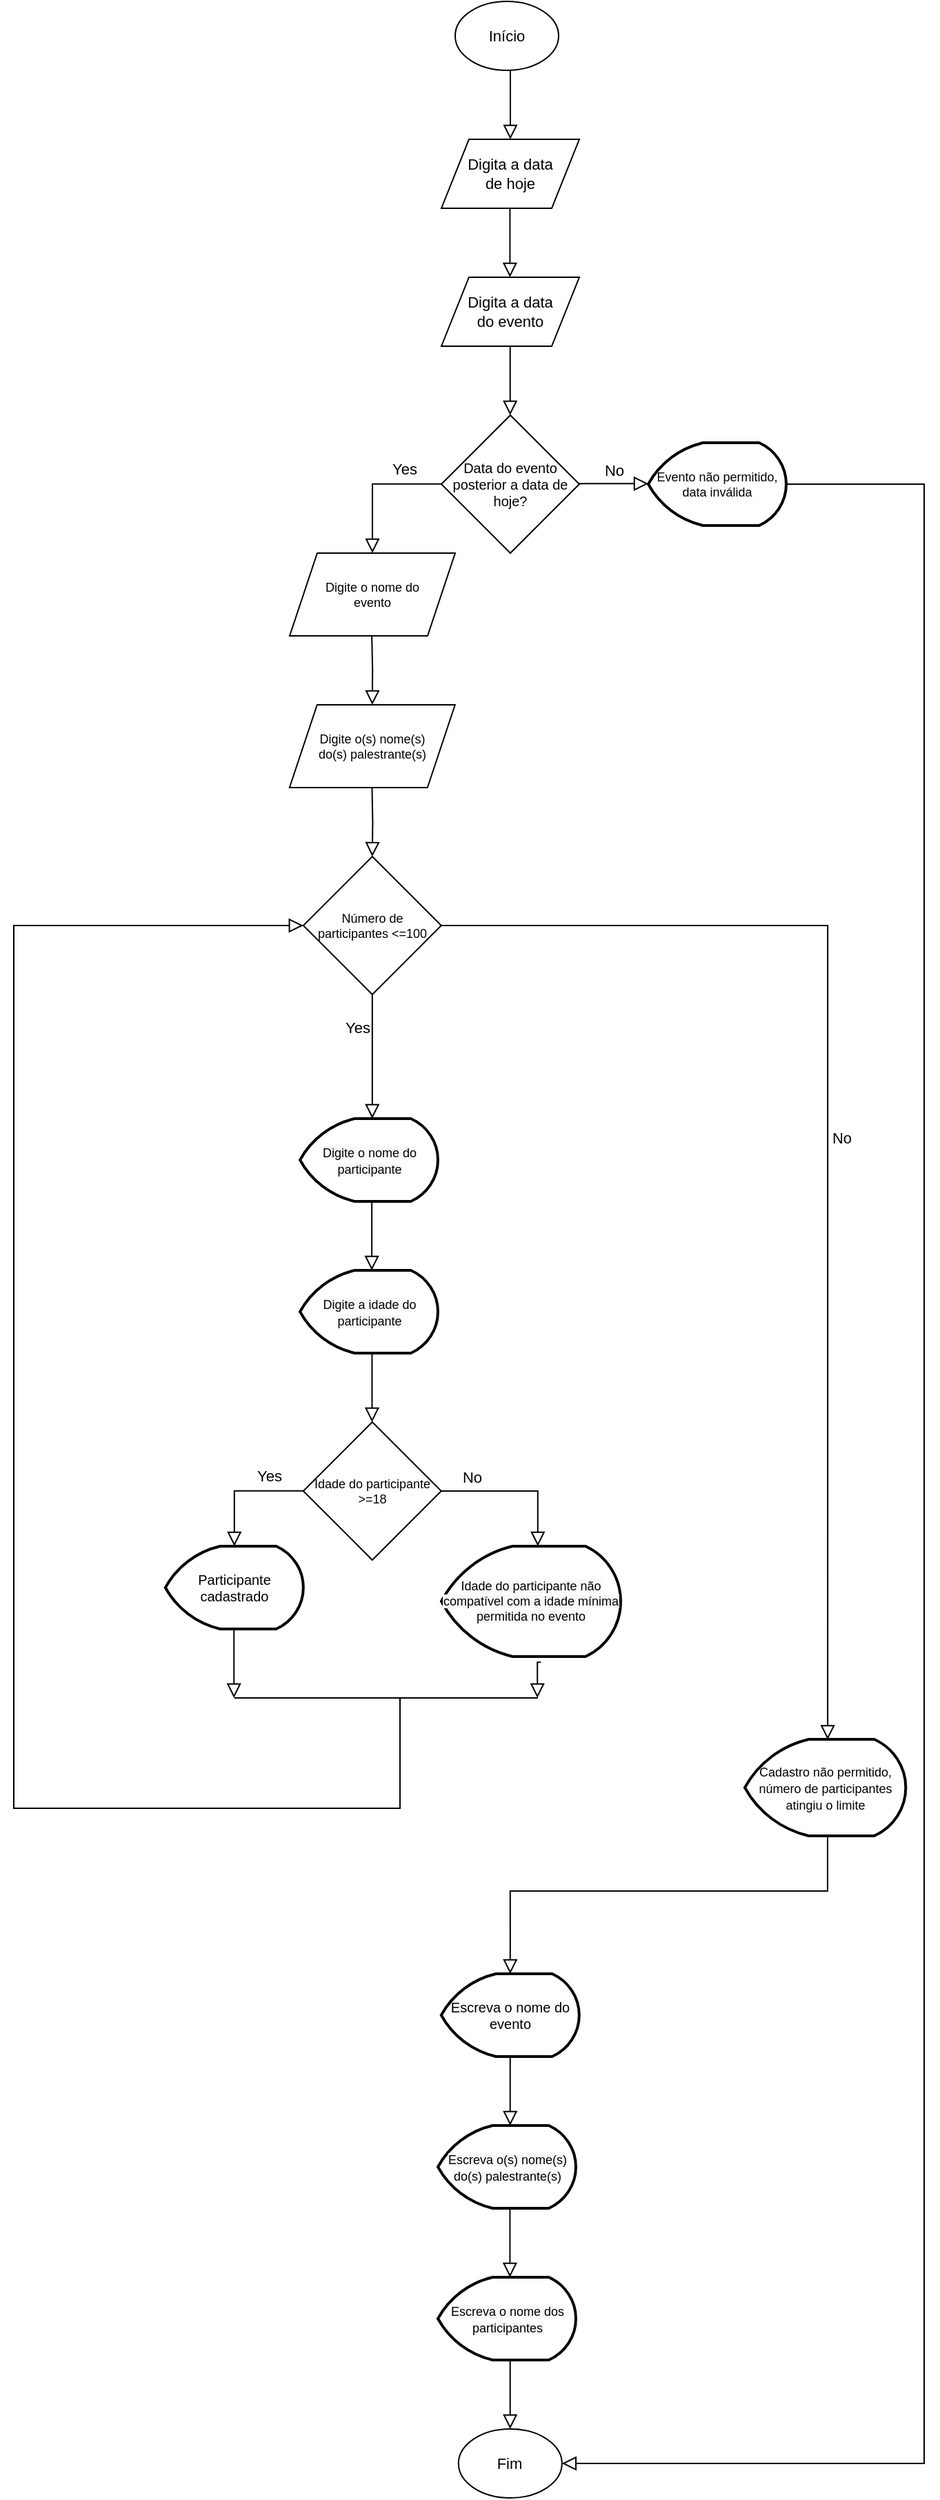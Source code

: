 <mxfile version="16.2.3" type="github">
  <diagram id="C5RBs43oDa-KdzZeNtuy" name="Page-1">
    <mxGraphModel dx="2188" dy="2341" grid="1" gridSize="10" guides="1" tooltips="1" connect="1" arrows="1" fold="1" page="1" pageScale="1" pageWidth="827" pageHeight="1169" math="0" shadow="0">
      <root>
        <mxCell id="WIyWlLk6GJQsqaUBKTNV-0" />
        <mxCell id="WIyWlLk6GJQsqaUBKTNV-1" parent="WIyWlLk6GJQsqaUBKTNV-0" />
        <mxCell id="jg8RoofFIVV5o14v7_Sq-0" value="Início" style="ellipse;whiteSpace=wrap;html=1;fontSize=11;" parent="WIyWlLk6GJQsqaUBKTNV-1" vertex="1">
          <mxGeometry x="460" y="-1150" width="75" height="50" as="geometry" />
        </mxCell>
        <mxCell id="jg8RoofFIVV5o14v7_Sq-2" value="" style="rounded=0;html=1;jettySize=auto;orthogonalLoop=1;fontSize=11;endArrow=block;endFill=0;endSize=8;strokeWidth=1;shadow=0;labelBackgroundColor=none;edgeStyle=orthogonalEdgeStyle;" parent="WIyWlLk6GJQsqaUBKTNV-1" edge="1">
          <mxGeometry relative="1" as="geometry">
            <mxPoint x="500" y="-1100" as="sourcePoint" />
            <mxPoint x="500" y="-1050" as="targetPoint" />
          </mxGeometry>
        </mxCell>
        <mxCell id="jg8RoofFIVV5o14v7_Sq-4" value="Digita a data &lt;br style=&quot;font-size: 11px;&quot;&gt;de hoje" style="shape=parallelogram;perimeter=parallelogramPerimeter;whiteSpace=wrap;html=1;fixedSize=1;fontSize=11;" parent="WIyWlLk6GJQsqaUBKTNV-1" vertex="1">
          <mxGeometry x="450" y="-1050" width="100" height="50" as="geometry" />
        </mxCell>
        <mxCell id="jg8RoofFIVV5o14v7_Sq-6" value="" style="rounded=0;html=1;jettySize=auto;orthogonalLoop=1;fontSize=11;endArrow=block;endFill=0;endSize=8;strokeWidth=1;shadow=0;labelBackgroundColor=none;edgeStyle=orthogonalEdgeStyle;" parent="WIyWlLk6GJQsqaUBKTNV-1" edge="1">
          <mxGeometry relative="1" as="geometry">
            <mxPoint x="499.71" y="-1000" as="sourcePoint" />
            <mxPoint x="499.71" y="-950" as="targetPoint" />
          </mxGeometry>
        </mxCell>
        <mxCell id="jg8RoofFIVV5o14v7_Sq-7" value="Digita a data &lt;br style=&quot;font-size: 11px&quot;&gt;do evento" style="shape=parallelogram;perimeter=parallelogramPerimeter;whiteSpace=wrap;html=1;fixedSize=1;fontSize=11;" parent="WIyWlLk6GJQsqaUBKTNV-1" vertex="1">
          <mxGeometry x="450" y="-950" width="100" height="50" as="geometry" />
        </mxCell>
        <mxCell id="jg8RoofFIVV5o14v7_Sq-8" value="" style="rounded=0;html=1;jettySize=auto;orthogonalLoop=1;fontSize=11;endArrow=block;endFill=0;endSize=8;strokeWidth=1;shadow=0;labelBackgroundColor=none;edgeStyle=orthogonalEdgeStyle;" parent="WIyWlLk6GJQsqaUBKTNV-1" edge="1">
          <mxGeometry relative="1" as="geometry">
            <mxPoint x="499.86" y="-900" as="sourcePoint" />
            <mxPoint x="499.86" y="-850" as="targetPoint" />
          </mxGeometry>
        </mxCell>
        <mxCell id="jg8RoofFIVV5o14v7_Sq-9" value="Data do evento posterior a data de hoje?" style="rhombus;whiteSpace=wrap;html=1;fontSize=10;" parent="WIyWlLk6GJQsqaUBKTNV-1" vertex="1">
          <mxGeometry x="450" y="-850" width="100" height="100" as="geometry" />
        </mxCell>
        <mxCell id="jg8RoofFIVV5o14v7_Sq-11" value="No" style="edgeStyle=orthogonalEdgeStyle;rounded=0;html=1;jettySize=auto;orthogonalLoop=1;fontSize=11;endArrow=block;endFill=0;endSize=8;strokeWidth=1;shadow=0;labelBackgroundColor=none;" parent="WIyWlLk6GJQsqaUBKTNV-1" edge="1">
          <mxGeometry y="10" relative="1" as="geometry">
            <mxPoint as="offset" />
            <mxPoint x="550" y="-800.34" as="sourcePoint" />
            <mxPoint x="600" y="-800.34" as="targetPoint" />
          </mxGeometry>
        </mxCell>
        <mxCell id="jg8RoofFIVV5o14v7_Sq-12" value="Yes" style="rounded=0;html=1;jettySize=auto;orthogonalLoop=1;fontSize=11;endArrow=block;endFill=0;endSize=8;strokeWidth=1;shadow=0;labelBackgroundColor=none;edgeStyle=orthogonalEdgeStyle;exitX=-0.042;exitY=0.509;exitDx=0;exitDy=0;exitPerimeter=0;" parent="WIyWlLk6GJQsqaUBKTNV-1" edge="1">
          <mxGeometry x="-0.456" y="-11" relative="1" as="geometry">
            <mxPoint as="offset" />
            <mxPoint x="449.8" y="-800.1" as="sourcePoint" />
            <mxPoint x="400" y="-750" as="targetPoint" />
            <Array as="points">
              <mxPoint x="400" y="-800" />
              <mxPoint x="400" y="-750" />
            </Array>
          </mxGeometry>
        </mxCell>
        <mxCell id="jg8RoofFIVV5o14v7_Sq-19" value="Evento não permitido, data inválida" style="strokeWidth=2;html=1;shape=mxgraph.flowchart.display;whiteSpace=wrap;fontSize=9;" parent="WIyWlLk6GJQsqaUBKTNV-1" vertex="1">
          <mxGeometry x="600" y="-830" width="100" height="60" as="geometry" />
        </mxCell>
        <mxCell id="jg8RoofFIVV5o14v7_Sq-20" value="Número de participantes &amp;lt;=100" style="rhombus;whiteSpace=wrap;html=1;fontSize=9;" parent="WIyWlLk6GJQsqaUBKTNV-1" vertex="1">
          <mxGeometry x="349.91" y="-530" width="100" height="100" as="geometry" />
        </mxCell>
        <mxCell id="jg8RoofFIVV5o14v7_Sq-21" value="No" style="edgeStyle=orthogonalEdgeStyle;rounded=0;html=1;jettySize=auto;orthogonalLoop=1;fontSize=11;endArrow=block;endFill=0;endSize=8;strokeWidth=1;shadow=0;labelBackgroundColor=none;entryX=0.515;entryY=0.003;entryDx=0;entryDy=0;entryPerimeter=0;" parent="WIyWlLk6GJQsqaUBKTNV-1" target="6AGcVvbqQALeYgUK21yv-2" edge="1">
          <mxGeometry y="10" relative="1" as="geometry">
            <mxPoint as="offset" />
            <mxPoint x="448.91" y="-480" as="sourcePoint" />
            <mxPoint x="730" y="100" as="targetPoint" />
            <Array as="points">
              <mxPoint x="730" y="-480" />
            </Array>
          </mxGeometry>
        </mxCell>
        <mxCell id="jg8RoofFIVV5o14v7_Sq-23" value="Digite o(s) nome(s) &lt;br&gt;do(s) palestrante(s)" style="shape=parallelogram;perimeter=parallelogramPerimeter;whiteSpace=wrap;html=1;fixedSize=1;fontSize=9;" parent="WIyWlLk6GJQsqaUBKTNV-1" vertex="1">
          <mxGeometry x="339.91" y="-640" width="120" height="60" as="geometry" />
        </mxCell>
        <mxCell id="jg8RoofFIVV5o14v7_Sq-24" value="" style="rounded=0;html=1;jettySize=auto;orthogonalLoop=1;fontSize=11;endArrow=block;endFill=0;endSize=8;strokeWidth=1;shadow=0;labelBackgroundColor=none;edgeStyle=orthogonalEdgeStyle;entryX=0.5;entryY=0;entryDx=0;entryDy=0;" parent="WIyWlLk6GJQsqaUBKTNV-1" target="jg8RoofFIVV5o14v7_Sq-20" edge="1">
          <mxGeometry relative="1" as="geometry">
            <mxPoint x="399.74" y="-580" as="sourcePoint" />
            <mxPoint x="400" y="-540" as="targetPoint" />
          </mxGeometry>
        </mxCell>
        <mxCell id="jg8RoofFIVV5o14v7_Sq-25" value="Yes" style="rounded=0;html=1;jettySize=auto;orthogonalLoop=1;fontSize=11;endArrow=block;endFill=0;endSize=8;strokeWidth=1;shadow=0;labelBackgroundColor=none;edgeStyle=orthogonalEdgeStyle;exitX=0.5;exitY=1;exitDx=0;exitDy=0;" parent="WIyWlLk6GJQsqaUBKTNV-1" source="jg8RoofFIVV5o14v7_Sq-20" edge="1">
          <mxGeometry x="-0.456" y="-11" relative="1" as="geometry">
            <mxPoint as="offset" />
            <mxPoint x="424.81" y="-360.0" as="sourcePoint" />
            <mxPoint x="399.91" y="-340" as="targetPoint" />
            <Array as="points">
              <mxPoint x="399.91" y="-340" />
              <mxPoint x="399.91" y="-340" />
            </Array>
          </mxGeometry>
        </mxCell>
        <mxCell id="jg8RoofFIVV5o14v7_Sq-29" value="" style="rounded=0;html=1;jettySize=auto;orthogonalLoop=1;fontSize=11;endArrow=block;endFill=0;endSize=8;strokeWidth=1;shadow=0;labelBackgroundColor=none;edgeStyle=orthogonalEdgeStyle;" parent="WIyWlLk6GJQsqaUBKTNV-1" edge="1">
          <mxGeometry relative="1" as="geometry">
            <mxPoint x="399.57" y="-280" as="sourcePoint" />
            <mxPoint x="399.57" y="-230" as="targetPoint" />
          </mxGeometry>
        </mxCell>
        <mxCell id="jg8RoofFIVV5o14v7_Sq-30" value="" style="rounded=0;html=1;jettySize=auto;orthogonalLoop=1;fontSize=11;endArrow=block;endFill=0;endSize=8;strokeWidth=1;shadow=0;labelBackgroundColor=none;edgeStyle=orthogonalEdgeStyle;" parent="WIyWlLk6GJQsqaUBKTNV-1" edge="1">
          <mxGeometry relative="1" as="geometry">
            <mxPoint x="399.74" y="-170" as="sourcePoint" />
            <mxPoint x="399.74" y="-120" as="targetPoint" />
          </mxGeometry>
        </mxCell>
        <mxCell id="jg8RoofFIVV5o14v7_Sq-31" value="Idade do participante &amp;gt;=18" style="rhombus;whiteSpace=wrap;html=1;fontSize=9;" parent="WIyWlLk6GJQsqaUBKTNV-1" vertex="1">
          <mxGeometry x="349.91" y="-120" width="100" height="100" as="geometry" />
        </mxCell>
        <mxCell id="jg8RoofFIVV5o14v7_Sq-32" value="No" style="edgeStyle=orthogonalEdgeStyle;rounded=0;html=1;jettySize=auto;orthogonalLoop=1;fontSize=11;endArrow=block;endFill=0;endSize=8;strokeWidth=1;shadow=0;labelBackgroundColor=none;" parent="WIyWlLk6GJQsqaUBKTNV-1" edge="1">
          <mxGeometry x="-0.601" y="10" relative="1" as="geometry">
            <mxPoint as="offset" />
            <mxPoint x="449.91" y="-70" as="sourcePoint" />
            <mxPoint x="519.91" y="-30" as="targetPoint" />
            <Array as="points">
              <mxPoint x="519.91" y="-70" />
            </Array>
          </mxGeometry>
        </mxCell>
        <mxCell id="jg8RoofFIVV5o14v7_Sq-34" value="Yes" style="rounded=0;html=1;jettySize=auto;orthogonalLoop=1;fontSize=11;endArrow=block;endFill=0;endSize=8;strokeWidth=1;shadow=0;labelBackgroundColor=none;edgeStyle=orthogonalEdgeStyle;exitX=-0.042;exitY=0.509;exitDx=0;exitDy=0;exitPerimeter=0;" parent="WIyWlLk6GJQsqaUBKTNV-1" edge="1">
          <mxGeometry x="-0.456" y="-11" relative="1" as="geometry">
            <mxPoint as="offset" />
            <mxPoint x="349.91" y="-70.1" as="sourcePoint" />
            <mxPoint x="299.91" y="-30" as="targetPoint" />
            <Array as="points">
              <mxPoint x="299.91" y="-70" />
            </Array>
          </mxGeometry>
        </mxCell>
        <mxCell id="jg8RoofFIVV5o14v7_Sq-38" value="" style="rounded=0;html=1;jettySize=auto;orthogonalLoop=1;fontSize=11;endArrow=block;endFill=0;endSize=8;strokeWidth=1;shadow=0;labelBackgroundColor=none;edgeStyle=orthogonalEdgeStyle;" parent="WIyWlLk6GJQsqaUBKTNV-1" edge="1">
          <mxGeometry relative="1" as="geometry">
            <mxPoint x="299.62" y="30" as="sourcePoint" />
            <mxPoint x="299.62" y="80" as="targetPoint" />
          </mxGeometry>
        </mxCell>
        <mxCell id="jg8RoofFIVV5o14v7_Sq-39" value="" style="rounded=0;html=1;jettySize=auto;orthogonalLoop=1;fontSize=11;endArrow=block;endFill=0;endSize=8;strokeWidth=1;shadow=0;labelBackgroundColor=none;edgeStyle=orthogonalEdgeStyle;exitX=0.555;exitY=1.051;exitDx=0;exitDy=0;exitPerimeter=0;" parent="WIyWlLk6GJQsqaUBKTNV-1" edge="1" source="6AGcVvbqQALeYgUK21yv-1">
          <mxGeometry relative="1" as="geometry">
            <mxPoint x="519.62" y="30" as="sourcePoint" />
            <mxPoint x="519.62" y="80" as="targetPoint" />
          </mxGeometry>
        </mxCell>
        <mxCell id="jg8RoofFIVV5o14v7_Sq-40" value="" style="endArrow=none;html=1;rounded=0;fontSize=9;" parent="WIyWlLk6GJQsqaUBKTNV-1" edge="1">
          <mxGeometry width="50" height="50" relative="1" as="geometry">
            <mxPoint x="299.91" y="80" as="sourcePoint" />
            <mxPoint x="519.91" y="80" as="targetPoint" />
          </mxGeometry>
        </mxCell>
        <mxCell id="jg8RoofFIVV5o14v7_Sq-41" value="" style="rounded=0;html=1;jettySize=auto;orthogonalLoop=1;fontSize=11;endArrow=block;endFill=0;endSize=8;strokeWidth=1;shadow=0;labelBackgroundColor=none;edgeStyle=orthogonalEdgeStyle;entryX=0;entryY=0.5;entryDx=0;entryDy=0;" parent="WIyWlLk6GJQsqaUBKTNV-1" target="jg8RoofFIVV5o14v7_Sq-20" edge="1">
          <mxGeometry relative="1" as="geometry">
            <mxPoint x="420" y="80" as="sourcePoint" />
            <mxPoint x="139.91" y="-500" as="targetPoint" />
            <Array as="points">
              <mxPoint x="420" y="80" />
              <mxPoint x="420" y="160" />
              <mxPoint x="140" y="160" />
              <mxPoint x="140" y="-480" />
            </Array>
          </mxGeometry>
        </mxCell>
        <mxCell id="jg8RoofFIVV5o14v7_Sq-44" value="Fim" style="ellipse;whiteSpace=wrap;html=1;fontSize=11;" parent="WIyWlLk6GJQsqaUBKTNV-1" vertex="1">
          <mxGeometry x="462.41" y="610" width="75" height="50" as="geometry" />
        </mxCell>
        <mxCell id="jg8RoofFIVV5o14v7_Sq-45" value="" style="rounded=0;html=1;jettySize=auto;orthogonalLoop=1;fontSize=11;endArrow=block;endFill=0;endSize=8;strokeWidth=1;shadow=0;labelBackgroundColor=none;edgeStyle=orthogonalEdgeStyle;exitX=0.5;exitY=1;exitDx=0;exitDy=0;exitPerimeter=0;" parent="WIyWlLk6GJQsqaUBKTNV-1" edge="1" source="6AGcVvbqQALeYgUK21yv-2">
          <mxGeometry relative="1" as="geometry">
            <mxPoint x="740" y="190" as="sourcePoint" />
            <mxPoint x="499.91" y="280" as="targetPoint" />
            <Array as="points">
              <mxPoint x="730" y="180" />
              <mxPoint x="730" y="220" />
              <mxPoint x="500" y="220" />
            </Array>
          </mxGeometry>
        </mxCell>
        <mxCell id="jg8RoofFIVV5o14v7_Sq-47" value="Digite o nome do &lt;br&gt;evento" style="shape=parallelogram;perimeter=parallelogramPerimeter;whiteSpace=wrap;html=1;fixedSize=1;fontSize=9;" parent="WIyWlLk6GJQsqaUBKTNV-1" vertex="1">
          <mxGeometry x="340" y="-750" width="120" height="60" as="geometry" />
        </mxCell>
        <mxCell id="jg8RoofFIVV5o14v7_Sq-49" value="" style="rounded=0;html=1;jettySize=auto;orthogonalLoop=1;fontSize=11;endArrow=block;endFill=0;endSize=8;strokeWidth=1;shadow=0;labelBackgroundColor=none;edgeStyle=orthogonalEdgeStyle;entryX=0.5;entryY=0;entryDx=0;entryDy=0;" parent="WIyWlLk6GJQsqaUBKTNV-1" target="jg8RoofFIVV5o14v7_Sq-23" edge="1">
          <mxGeometry relative="1" as="geometry">
            <mxPoint x="399.57" y="-690" as="sourcePoint" />
            <mxPoint x="400" y="-650" as="targetPoint" />
          </mxGeometry>
        </mxCell>
        <mxCell id="jg8RoofFIVV5o14v7_Sq-50" value="" style="rounded=0;html=1;jettySize=auto;orthogonalLoop=1;fontSize=11;endArrow=block;endFill=0;endSize=8;strokeWidth=1;shadow=0;labelBackgroundColor=none;edgeStyle=orthogonalEdgeStyle;" parent="WIyWlLk6GJQsqaUBKTNV-1" edge="1">
          <mxGeometry relative="1" as="geometry">
            <mxPoint x="499.88" y="340" as="sourcePoint" />
            <mxPoint x="499.88" y="390" as="targetPoint" />
          </mxGeometry>
        </mxCell>
        <mxCell id="jg8RoofFIVV5o14v7_Sq-52" value="" style="rounded=0;html=1;jettySize=auto;orthogonalLoop=1;fontSize=11;endArrow=block;endFill=0;endSize=8;strokeWidth=1;shadow=0;labelBackgroundColor=none;edgeStyle=orthogonalEdgeStyle;" parent="WIyWlLk6GJQsqaUBKTNV-1" edge="1">
          <mxGeometry relative="1" as="geometry">
            <mxPoint x="499.71" y="450" as="sourcePoint" />
            <mxPoint x="499.71" y="500" as="targetPoint" />
          </mxGeometry>
        </mxCell>
        <mxCell id="jg8RoofFIVV5o14v7_Sq-54" value="" style="rounded=0;html=1;jettySize=auto;orthogonalLoop=1;fontSize=11;endArrow=block;endFill=0;endSize=8;strokeWidth=1;shadow=0;labelBackgroundColor=none;edgeStyle=orthogonalEdgeStyle;" parent="WIyWlLk6GJQsqaUBKTNV-1" edge="1">
          <mxGeometry relative="1" as="geometry">
            <mxPoint x="499.86" y="560" as="sourcePoint" />
            <mxPoint x="499.86" y="610" as="targetPoint" />
          </mxGeometry>
        </mxCell>
        <mxCell id="6AGcVvbqQALeYgUK21yv-0" value="Participante cadastrado" style="strokeWidth=2;html=1;shape=mxgraph.flowchart.display;whiteSpace=wrap;fontSize=10;" vertex="1" parent="WIyWlLk6GJQsqaUBKTNV-1">
          <mxGeometry x="249.91" y="-30" width="100" height="60" as="geometry" />
        </mxCell>
        <mxCell id="6AGcVvbqQALeYgUK21yv-1" value="&#xa;&#xa;&lt;span style=&quot;color: rgb(0, 0, 0); font-family: helvetica; font-size: 9px; font-style: normal; font-weight: 400; letter-spacing: normal; text-align: center; text-indent: 0px; text-transform: none; word-spacing: 0px; background-color: rgb(248, 249, 250); display: inline; float: none;&quot;&gt;Idade do participante não compatível com a idade mínima permitida no evento&lt;/span&gt;&#xa;&#xa;" style="strokeWidth=2;html=1;shape=mxgraph.flowchart.display;whiteSpace=wrap;fontSize=9;" vertex="1" parent="WIyWlLk6GJQsqaUBKTNV-1">
          <mxGeometry x="450" y="-30" width="130" height="80" as="geometry" />
        </mxCell>
        <mxCell id="6AGcVvbqQALeYgUK21yv-2" value="&lt;span style=&quot;font-size: 9px&quot;&gt;Cadastro não permitido, número de participantes atingiu o limite&lt;/span&gt;" style="strokeWidth=2;html=1;shape=mxgraph.flowchart.display;whiteSpace=wrap;fontSize=10;" vertex="1" parent="WIyWlLk6GJQsqaUBKTNV-1">
          <mxGeometry x="670" y="110" width="116.67" height="70" as="geometry" />
        </mxCell>
        <mxCell id="6AGcVvbqQALeYgUK21yv-4" value="Escreva o nome do evento" style="strokeWidth=2;html=1;shape=mxgraph.flowchart.display;whiteSpace=wrap;fontSize=10;" vertex="1" parent="WIyWlLk6GJQsqaUBKTNV-1">
          <mxGeometry x="449.91" y="280" width="100" height="60" as="geometry" />
        </mxCell>
        <mxCell id="6AGcVvbqQALeYgUK21yv-5" value="&#xa;&#xa;&lt;span style=&quot;color: rgb(0, 0, 0); font-family: helvetica; font-size: 9px; font-style: normal; font-weight: 400; letter-spacing: normal; text-align: center; text-indent: 0px; text-transform: none; word-spacing: 0px; background-color: rgb(248, 249, 250); display: inline; float: none;&quot;&gt;Escreva o(s) nome(s) do(s) palestrante(s)&lt;/span&gt;&#xa;&#xa;" style="strokeWidth=2;html=1;shape=mxgraph.flowchart.display;whiteSpace=wrap;fontSize=10;" vertex="1" parent="WIyWlLk6GJQsqaUBKTNV-1">
          <mxGeometry x="447.5" y="390" width="100" height="60" as="geometry" />
        </mxCell>
        <mxCell id="6AGcVvbqQALeYgUK21yv-6" value="&#xa;&#xa;&lt;span style=&quot;color: rgb(0, 0, 0); font-family: helvetica; font-size: 9px; font-style: normal; font-weight: 400; letter-spacing: normal; text-align: center; text-indent: 0px; text-transform: none; word-spacing: 0px; background-color: rgb(248, 249, 250); display: inline; float: none;&quot;&gt;Escreva o nome dos participantes&lt;/span&gt;&#xa;&#xa;" style="strokeWidth=2;html=1;shape=mxgraph.flowchart.display;whiteSpace=wrap;fontSize=10;" vertex="1" parent="WIyWlLk6GJQsqaUBKTNV-1">
          <mxGeometry x="447.5" y="500" width="100" height="60" as="geometry" />
        </mxCell>
        <mxCell id="6AGcVvbqQALeYgUK21yv-8" value="&#xa;&#xa;&lt;span style=&quot;color: rgb(0, 0, 0); font-family: helvetica; font-size: 9px; font-style: normal; font-weight: 400; letter-spacing: normal; text-align: center; text-indent: 0px; text-transform: none; word-spacing: 0px; background-color: rgb(248, 249, 250); display: inline; float: none;&quot;&gt;Digite o nome do participante&lt;/span&gt;&#xa;&#xa;" style="strokeWidth=2;html=1;shape=mxgraph.flowchart.display;whiteSpace=wrap;fontSize=10;" vertex="1" parent="WIyWlLk6GJQsqaUBKTNV-1">
          <mxGeometry x="347.5" y="-340" width="100" height="60" as="geometry" />
        </mxCell>
        <mxCell id="6AGcVvbqQALeYgUK21yv-9" value="&#xa;&#xa;&lt;span style=&quot;color: rgb(0, 0, 0); font-family: helvetica; font-size: 9px; font-style: normal; font-weight: 400; letter-spacing: normal; text-align: center; text-indent: 0px; text-transform: none; word-spacing: 0px; background-color: rgb(248, 249, 250); display: inline; float: none;&quot;&gt;Digite a idade do participante&lt;/span&gt;&#xa;&#xa;" style="strokeWidth=2;html=1;shape=mxgraph.flowchart.display;whiteSpace=wrap;fontSize=10;" vertex="1" parent="WIyWlLk6GJQsqaUBKTNV-1">
          <mxGeometry x="347.5" y="-230" width="100" height="60" as="geometry" />
        </mxCell>
        <mxCell id="6AGcVvbqQALeYgUK21yv-10" value="" style="rounded=0;html=1;jettySize=auto;orthogonalLoop=1;fontSize=11;endArrow=block;endFill=0;endSize=8;strokeWidth=1;shadow=0;labelBackgroundColor=none;edgeStyle=orthogonalEdgeStyle;exitX=1;exitY=0.5;exitDx=0;exitDy=0;exitPerimeter=0;entryX=1;entryY=0.5;entryDx=0;entryDy=0;" edge="1" parent="WIyWlLk6GJQsqaUBKTNV-1" source="jg8RoofFIVV5o14v7_Sq-19" target="jg8RoofFIVV5o14v7_Sq-44">
          <mxGeometry relative="1" as="geometry">
            <mxPoint x="740.0" y="-800" as="sourcePoint" />
            <mxPoint x="540" y="641" as="targetPoint" />
            <Array as="points">
              <mxPoint x="800" y="-800" />
              <mxPoint x="800" y="635" />
            </Array>
          </mxGeometry>
        </mxCell>
      </root>
    </mxGraphModel>
  </diagram>
</mxfile>
